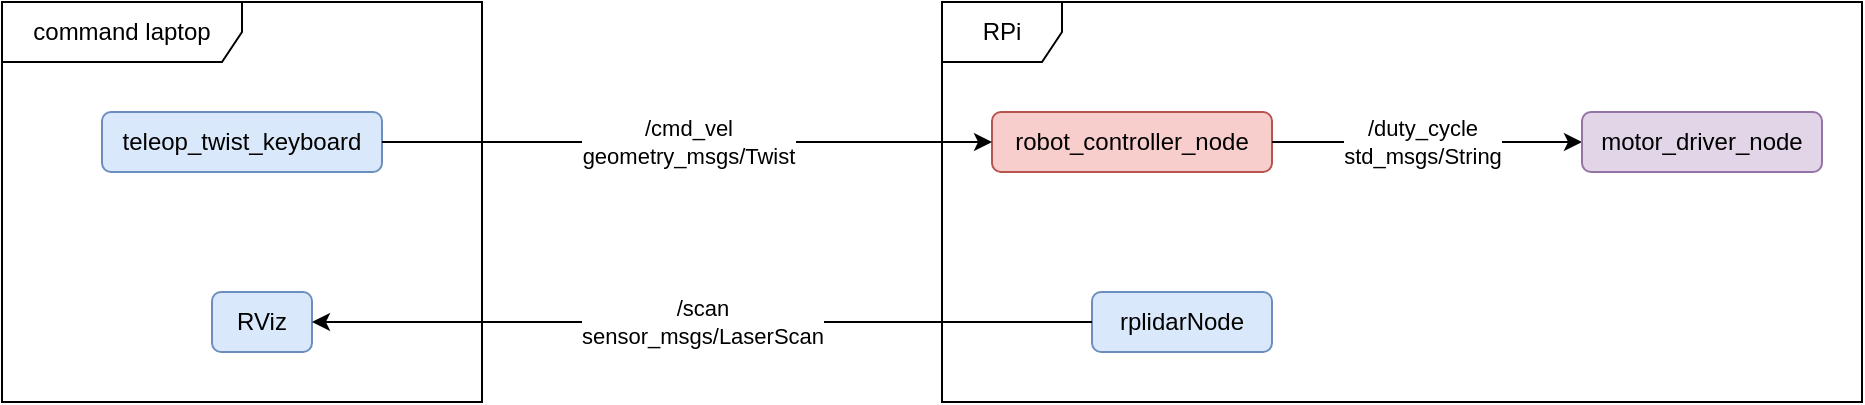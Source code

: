 <mxfile version="21.3.2" type="device">
  <diagram name="Page-1" id="wRa7nE40LtsUSWH7oz2Q">
    <mxGraphModel dx="1041" dy="634" grid="1" gridSize="10" guides="1" tooltips="1" connect="1" arrows="1" fold="1" page="1" pageScale="1" pageWidth="850" pageHeight="1100" math="0" shadow="0">
      <root>
        <mxCell id="0" />
        <mxCell id="1" parent="0" />
        <mxCell id="VLCk3PX00tIKe8Ib5w_5-1" value="teleop_twist_keyboard" style="rounded=1;whiteSpace=wrap;html=1;fillColor=#dae8fc;strokeColor=#6c8ebf;" parent="1" vertex="1">
          <mxGeometry x="50" y="215" width="140" height="30" as="geometry" />
        </mxCell>
        <mxCell id="VLCk3PX00tIKe8Ib5w_5-2" value="robot_controller_node" style="rounded=1;whiteSpace=wrap;html=1;fillColor=#f8cecc;strokeColor=#b85450;" parent="1" vertex="1">
          <mxGeometry x="495" y="215" width="140" height="30" as="geometry" />
        </mxCell>
        <mxCell id="VLCk3PX00tIKe8Ib5w_5-3" value="" style="endArrow=classic;html=1;rounded=0;exitX=1;exitY=0.5;exitDx=0;exitDy=0;entryX=0;entryY=0.5;entryDx=0;entryDy=0;" parent="1" source="VLCk3PX00tIKe8Ib5w_5-1" target="VLCk3PX00tIKe8Ib5w_5-2" edge="1">
          <mxGeometry relative="1" as="geometry">
            <mxPoint x="280" y="229.5" as="sourcePoint" />
            <mxPoint x="380" y="229.5" as="targetPoint" />
          </mxGeometry>
        </mxCell>
        <mxCell id="VLCk3PX00tIKe8Ib5w_5-4" value="/cmd_vel&lt;br&gt;geometry_msgs/Twist" style="edgeLabel;resizable=0;html=1;align=center;verticalAlign=middle;" parent="VLCk3PX00tIKe8Ib5w_5-3" connectable="0" vertex="1">
          <mxGeometry relative="1" as="geometry" />
        </mxCell>
        <mxCell id="VLCk3PX00tIKe8Ib5w_5-5" value="" style="endArrow=classic;html=1;rounded=0;exitX=1;exitY=0.5;exitDx=0;exitDy=0;" parent="1" source="VLCk3PX00tIKe8Ib5w_5-2" target="VLCk3PX00tIKe8Ib5w_5-7" edge="1">
          <mxGeometry relative="1" as="geometry">
            <mxPoint x="520" y="230" as="sourcePoint" />
            <mxPoint x="470" y="240" as="targetPoint" />
          </mxGeometry>
        </mxCell>
        <mxCell id="VLCk3PX00tIKe8Ib5w_5-6" value="&lt;div&gt;/duty_cycle&lt;/div&gt;&lt;div&gt;std_msgs/String&lt;br&gt;&lt;/div&gt;" style="edgeLabel;resizable=0;html=1;align=center;verticalAlign=middle;" parent="VLCk3PX00tIKe8Ib5w_5-5" connectable="0" vertex="1">
          <mxGeometry relative="1" as="geometry">
            <mxPoint x="-3" as="offset" />
          </mxGeometry>
        </mxCell>
        <mxCell id="VLCk3PX00tIKe8Ib5w_5-7" value="motor_driver_node" style="rounded=1;whiteSpace=wrap;html=1;fillColor=#e1d5e7;strokeColor=#9673a6;" parent="1" vertex="1">
          <mxGeometry x="790" y="215" width="120" height="30" as="geometry" />
        </mxCell>
        <mxCell id="VLCk3PX00tIKe8Ib5w_5-8" value="rplidarNode" style="rounded=1;whiteSpace=wrap;html=1;fillColor=#dae8fc;strokeColor=#6c8ebf;" parent="1" vertex="1">
          <mxGeometry x="545" y="305" width="90" height="30" as="geometry" />
        </mxCell>
        <mxCell id="VLCk3PX00tIKe8Ib5w_5-10" value="RViz" style="rounded=1;whiteSpace=wrap;html=1;fillColor=#dae8fc;strokeColor=#6c8ebf;" parent="1" vertex="1">
          <mxGeometry x="105" y="305" width="50" height="30" as="geometry" />
        </mxCell>
        <mxCell id="VLCk3PX00tIKe8Ib5w_5-11" value="" style="endArrow=classic;html=1;rounded=0;exitX=0;exitY=0.5;exitDx=0;exitDy=0;entryX=1;entryY=0.5;entryDx=0;entryDy=0;" parent="1" source="VLCk3PX00tIKe8Ib5w_5-8" target="VLCk3PX00tIKe8Ib5w_5-10" edge="1">
          <mxGeometry relative="1" as="geometry">
            <mxPoint x="250" y="369.5" as="sourcePoint" />
            <mxPoint x="350" y="369.5" as="targetPoint" />
          </mxGeometry>
        </mxCell>
        <mxCell id="VLCk3PX00tIKe8Ib5w_5-12" value="/scan&lt;br&gt;sensor_msgs/LaserScan" style="edgeLabel;resizable=0;html=1;align=center;verticalAlign=middle;" parent="VLCk3PX00tIKe8Ib5w_5-11" connectable="0" vertex="1">
          <mxGeometry relative="1" as="geometry" />
        </mxCell>
        <mxCell id="IHQPnhAprt_sBTRfJRE9-3" value="command laptop" style="shape=umlFrame;whiteSpace=wrap;html=1;pointerEvents=0;width=120;height=30;" parent="1" vertex="1">
          <mxGeometry y="160" width="240" height="200" as="geometry" />
        </mxCell>
        <mxCell id="IHQPnhAprt_sBTRfJRE9-4" value="RPi" style="shape=umlFrame;whiteSpace=wrap;html=1;pointerEvents=0;" parent="1" vertex="1">
          <mxGeometry x="470" y="160" width="460" height="200" as="geometry" />
        </mxCell>
      </root>
    </mxGraphModel>
  </diagram>
</mxfile>
